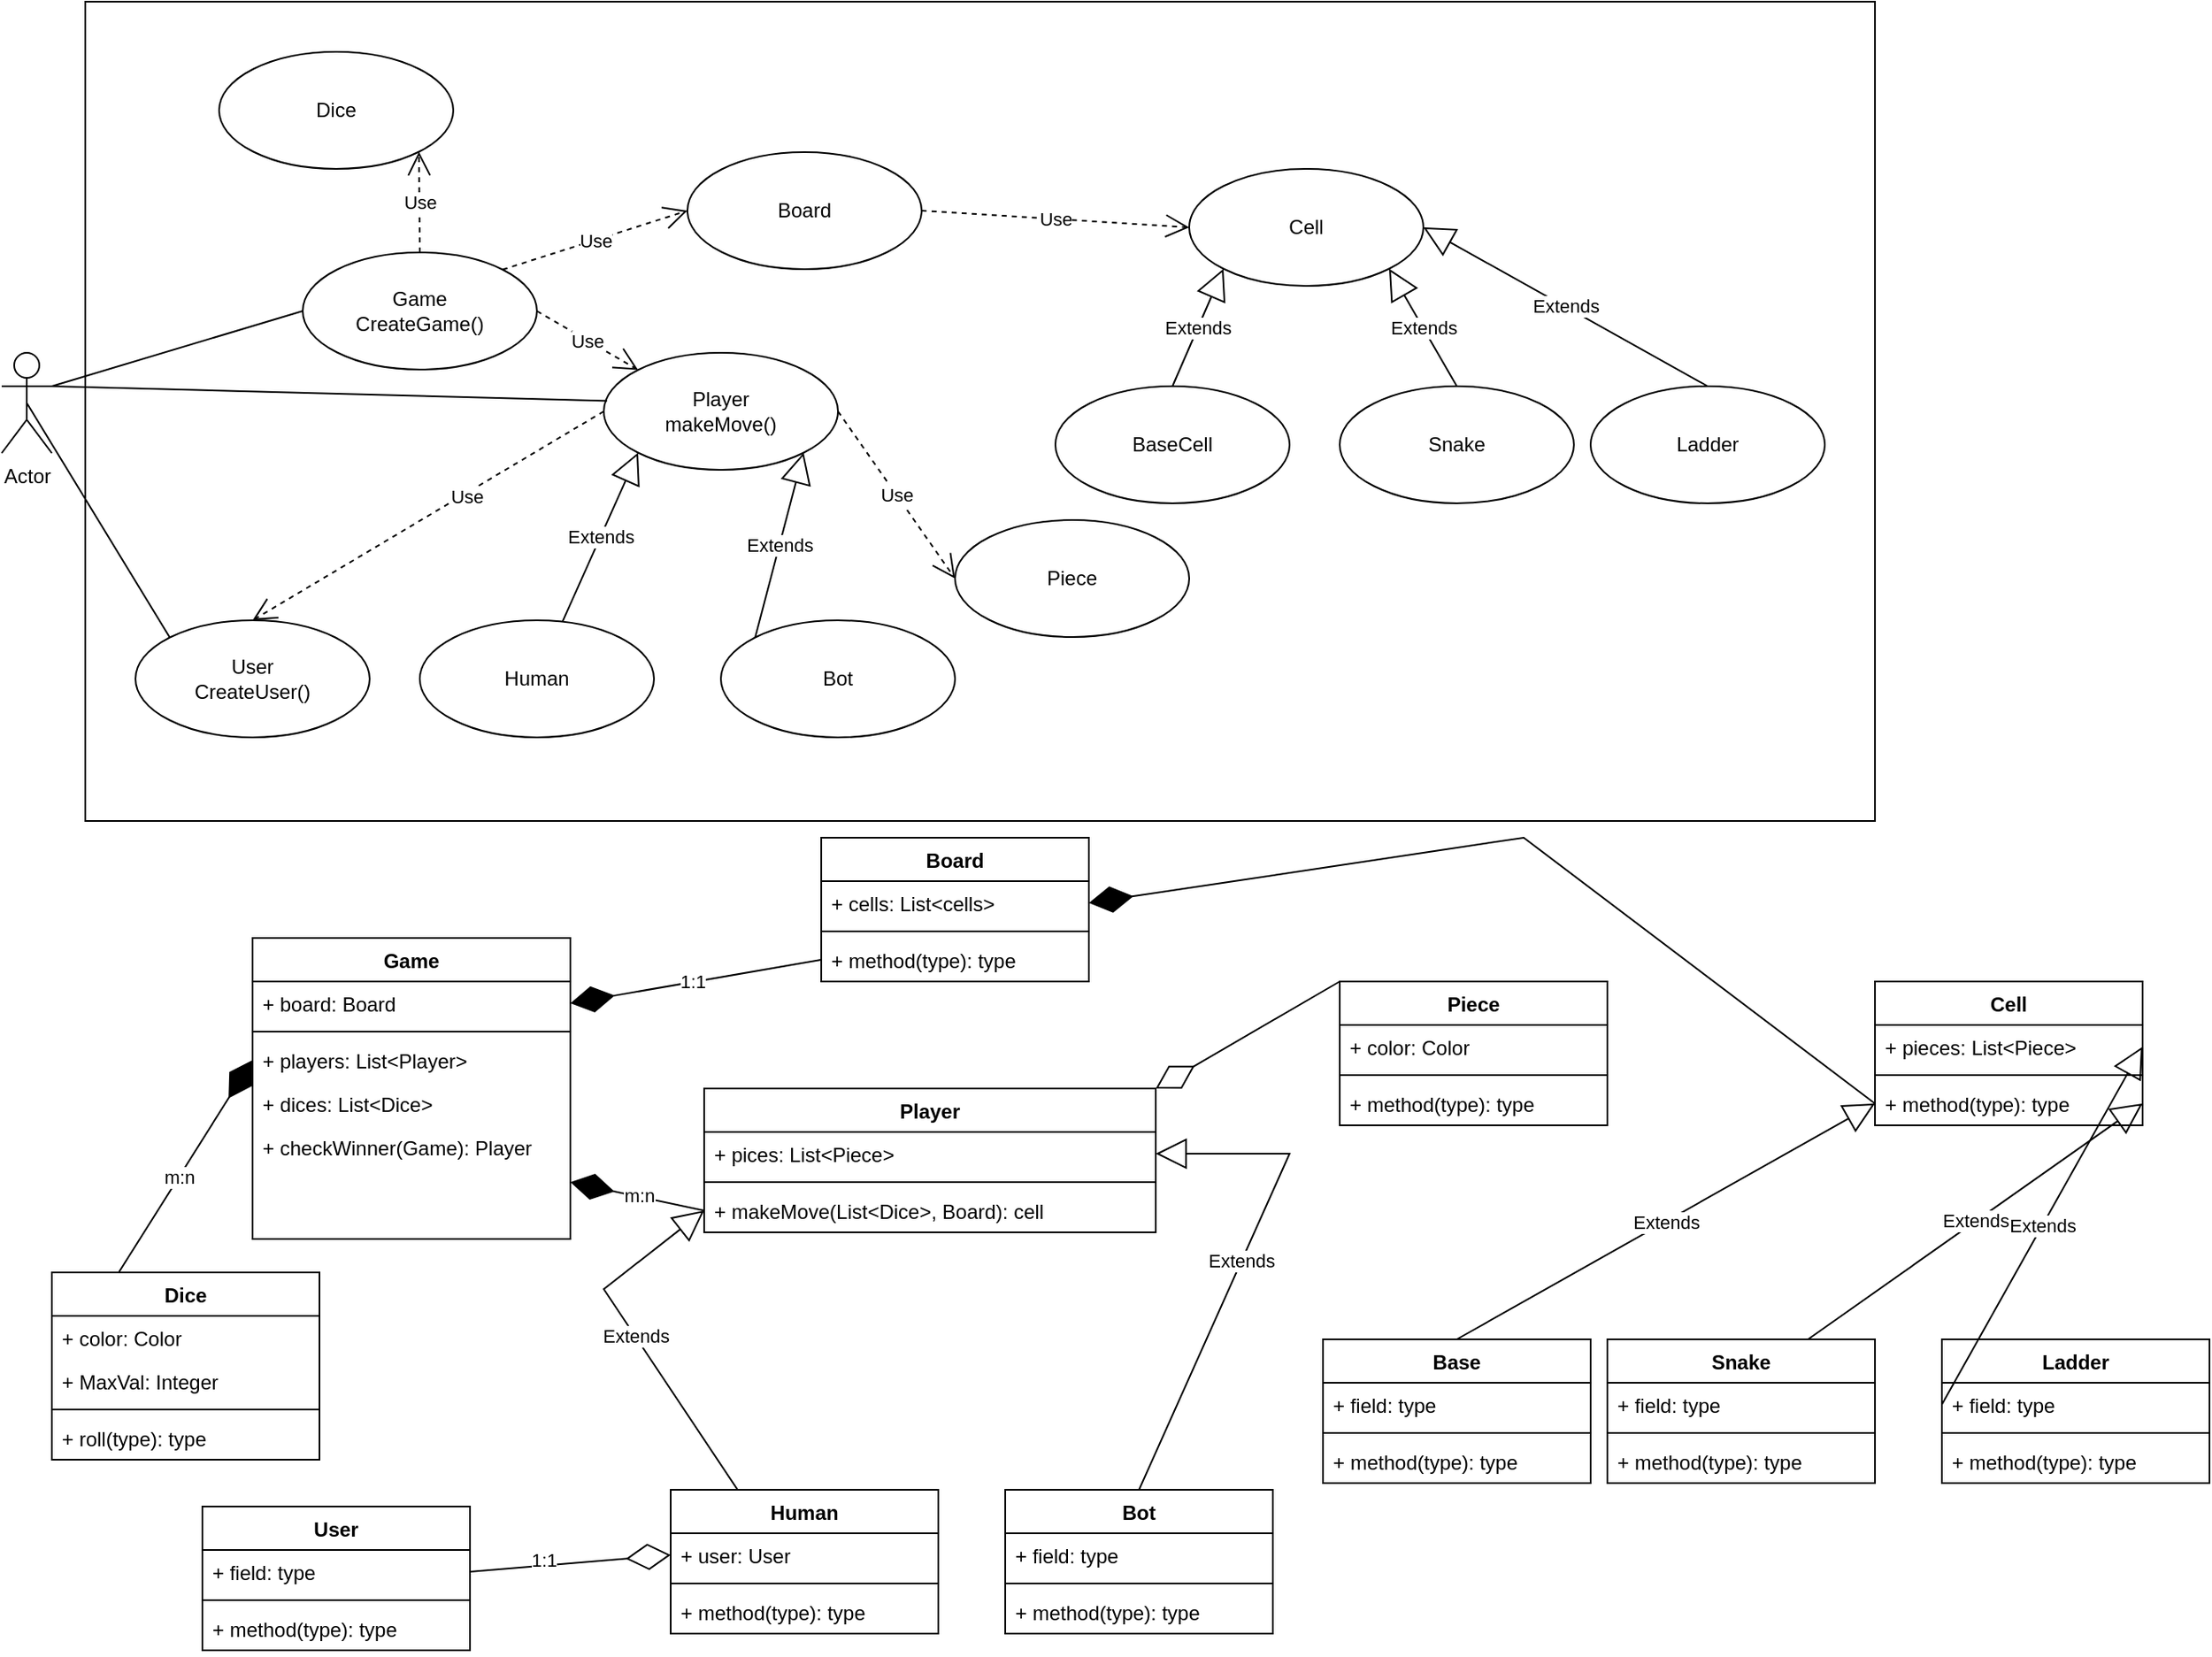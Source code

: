 <mxfile version="24.0.1" type="github">
  <diagram name="Page-1" id="v1raXExcZoV9B4vmxljY">
    <mxGraphModel dx="1290" dy="1622" grid="1" gridSize="10" guides="1" tooltips="1" connect="1" arrows="1" fold="1" page="1" pageScale="1" pageWidth="850" pageHeight="1100" math="0" shadow="0">
      <root>
        <mxCell id="0" />
        <mxCell id="1" parent="0" />
        <mxCell id="gRyMv-x38ussXGorKPDM-1" value="" style="rounded=0;whiteSpace=wrap;html=1;" vertex="1" parent="1">
          <mxGeometry x="180" y="-80" width="1070" height="490" as="geometry" />
        </mxCell>
        <mxCell id="gRyMv-x38ussXGorKPDM-2" value="Player&lt;div&gt;makeMove()&lt;/div&gt;" style="ellipse;whiteSpace=wrap;html=1;" vertex="1" parent="1">
          <mxGeometry x="490" y="130" width="140" height="70" as="geometry" />
        </mxCell>
        <mxCell id="gRyMv-x38ussXGorKPDM-3" value="Board" style="ellipse;whiteSpace=wrap;html=1;" vertex="1" parent="1">
          <mxGeometry x="540" y="10" width="140" height="70" as="geometry" />
        </mxCell>
        <mxCell id="gRyMv-x38ussXGorKPDM-4" value="Game&lt;div&gt;CreateGame()&lt;/div&gt;" style="ellipse;whiteSpace=wrap;html=1;" vertex="1" parent="1">
          <mxGeometry x="310" y="70" width="140" height="70" as="geometry" />
        </mxCell>
        <mxCell id="gRyMv-x38ussXGorKPDM-6" value="Bot" style="ellipse;whiteSpace=wrap;html=1;" vertex="1" parent="1">
          <mxGeometry x="560" y="290" width="140" height="70" as="geometry" />
        </mxCell>
        <mxCell id="gRyMv-x38ussXGorKPDM-7" value="Extends" style="endArrow=block;endSize=16;endFill=0;html=1;rounded=0;entryX=0;entryY=1;entryDx=0;entryDy=0;" edge="1" parent="1" source="gRyMv-x38ussXGorKPDM-5" target="gRyMv-x38ussXGorKPDM-2">
          <mxGeometry width="160" relative="1" as="geometry">
            <mxPoint x="340" y="270" as="sourcePoint" />
            <mxPoint x="500" y="270" as="targetPoint" />
          </mxGeometry>
        </mxCell>
        <mxCell id="gRyMv-x38ussXGorKPDM-8" value="Extends" style="endArrow=block;endSize=16;endFill=0;html=1;rounded=0;exitX=0;exitY=0;exitDx=0;exitDy=0;entryX=1;entryY=1;entryDx=0;entryDy=0;" edge="1" parent="1" source="gRyMv-x38ussXGorKPDM-6" target="gRyMv-x38ussXGorKPDM-2">
          <mxGeometry width="160" relative="1" as="geometry">
            <mxPoint x="430.5" y="260" as="sourcePoint" />
            <mxPoint x="469.5" y="220" as="targetPoint" />
          </mxGeometry>
        </mxCell>
        <mxCell id="gRyMv-x38ussXGorKPDM-9" value="Use" style="endArrow=open;endSize=12;dashed=1;html=1;rounded=0;exitX=1;exitY=0;exitDx=0;exitDy=0;entryX=0;entryY=0.5;entryDx=0;entryDy=0;" edge="1" parent="1" source="gRyMv-x38ussXGorKPDM-4" target="gRyMv-x38ussXGorKPDM-3">
          <mxGeometry width="160" relative="1" as="geometry">
            <mxPoint x="259.996" y="101.79" as="sourcePoint" />
            <mxPoint x="380" y="90" as="targetPoint" />
          </mxGeometry>
        </mxCell>
        <mxCell id="gRyMv-x38ussXGorKPDM-10" value="" style="endArrow=open;endSize=12;dashed=1;html=1;rounded=0;exitX=0;exitY=0.5;exitDx=0;exitDy=0;entryX=0.5;entryY=0;entryDx=0;entryDy=0;" edge="1" parent="1" source="gRyMv-x38ussXGorKPDM-2" target="gRyMv-x38ussXGorKPDM-25">
          <mxGeometry width="160" relative="1" as="geometry">
            <mxPoint x="340" y="270" as="sourcePoint" />
            <mxPoint x="500" y="270" as="targetPoint" />
          </mxGeometry>
        </mxCell>
        <mxCell id="gRyMv-x38ussXGorKPDM-26" value="Use" style="edgeLabel;html=1;align=center;verticalAlign=middle;resizable=0;points=[];" vertex="1" connectable="0" parent="gRyMv-x38ussXGorKPDM-10">
          <mxGeometry x="-0.212" y="2" relative="1" as="geometry">
            <mxPoint as="offset" />
          </mxGeometry>
        </mxCell>
        <mxCell id="gRyMv-x38ussXGorKPDM-5" value="Human" style="ellipse;whiteSpace=wrap;html=1;" vertex="1" parent="1">
          <mxGeometry x="380" y="290" width="140" height="70" as="geometry" />
        </mxCell>
        <mxCell id="gRyMv-x38ussXGorKPDM-11" value="Use" style="endArrow=open;endSize=12;dashed=1;html=1;rounded=0;exitX=1;exitY=0.5;exitDx=0;exitDy=0;entryX=0;entryY=0;entryDx=0;entryDy=0;" edge="1" parent="1" source="gRyMv-x38ussXGorKPDM-4" target="gRyMv-x38ussXGorKPDM-2">
          <mxGeometry width="160" relative="1" as="geometry">
            <mxPoint x="230" y="185" as="sourcePoint" />
            <mxPoint x="371" y="170" as="targetPoint" />
          </mxGeometry>
        </mxCell>
        <mxCell id="gRyMv-x38ussXGorKPDM-12" value="Dice" style="ellipse;whiteSpace=wrap;html=1;" vertex="1" parent="1">
          <mxGeometry x="260" y="-50" width="140" height="70" as="geometry" />
        </mxCell>
        <mxCell id="gRyMv-x38ussXGorKPDM-13" value="Use" style="endArrow=open;endSize=12;dashed=1;html=1;rounded=0;entryX=1;entryY=1;entryDx=0;entryDy=0;exitX=0.5;exitY=0;exitDx=0;exitDy=0;" edge="1" parent="1" source="gRyMv-x38ussXGorKPDM-4" target="gRyMv-x38ussXGorKPDM-12">
          <mxGeometry width="160" relative="1" as="geometry">
            <mxPoint x="80" y="160" as="sourcePoint" />
            <mxPoint x="231" y="160" as="targetPoint" />
            <Array as="points" />
          </mxGeometry>
        </mxCell>
        <mxCell id="gRyMv-x38ussXGorKPDM-14" value="Piece" style="ellipse;whiteSpace=wrap;html=1;" vertex="1" parent="1">
          <mxGeometry x="700" y="230" width="140" height="70" as="geometry" />
        </mxCell>
        <mxCell id="gRyMv-x38ussXGorKPDM-15" value="Use" style="endArrow=open;endSize=12;dashed=1;html=1;rounded=0;exitX=1;exitY=0.5;exitDx=0;exitDy=0;entryX=0;entryY=0.5;entryDx=0;entryDy=0;" edge="1" parent="1" source="gRyMv-x38ussXGorKPDM-2" target="gRyMv-x38ussXGorKPDM-14">
          <mxGeometry width="160" relative="1" as="geometry">
            <mxPoint x="470" y="100" as="sourcePoint" />
            <mxPoint x="601" y="145" as="targetPoint" />
          </mxGeometry>
        </mxCell>
        <mxCell id="gRyMv-x38ussXGorKPDM-16" value="Cell" style="ellipse;whiteSpace=wrap;html=1;" vertex="1" parent="1">
          <mxGeometry x="840" y="20" width="140" height="70" as="geometry" />
        </mxCell>
        <mxCell id="gRyMv-x38ussXGorKPDM-17" value="Use" style="endArrow=open;endSize=12;dashed=1;html=1;rounded=0;exitX=1;exitY=0.5;exitDx=0;exitDy=0;entryX=0;entryY=0.5;entryDx=0;entryDy=0;" edge="1" parent="1" source="gRyMv-x38ussXGorKPDM-3" target="gRyMv-x38ussXGorKPDM-16">
          <mxGeometry width="160" relative="1" as="geometry">
            <mxPoint x="530" y="55" as="sourcePoint" />
            <mxPoint x="671" y="40" as="targetPoint" />
          </mxGeometry>
        </mxCell>
        <mxCell id="gRyMv-x38ussXGorKPDM-18" value="BaseCell" style="ellipse;whiteSpace=wrap;html=1;" vertex="1" parent="1">
          <mxGeometry x="760" y="150" width="140" height="70" as="geometry" />
        </mxCell>
        <mxCell id="gRyMv-x38ussXGorKPDM-19" value="Snake" style="ellipse;whiteSpace=wrap;html=1;" vertex="1" parent="1">
          <mxGeometry x="930" y="150" width="140" height="70" as="geometry" />
        </mxCell>
        <mxCell id="gRyMv-x38ussXGorKPDM-20" value="Extends" style="endArrow=block;endSize=16;endFill=0;html=1;rounded=0;entryX=0;entryY=1;entryDx=0;entryDy=0;exitX=0.5;exitY=0;exitDx=0;exitDy=0;" edge="1" parent="1" source="gRyMv-x38ussXGorKPDM-18" target="gRyMv-x38ussXGorKPDM-16">
          <mxGeometry width="160" relative="1" as="geometry">
            <mxPoint x="830" y="151" as="sourcePoint" />
            <mxPoint x="860" y="90" as="targetPoint" />
          </mxGeometry>
        </mxCell>
        <mxCell id="gRyMv-x38ussXGorKPDM-21" value="Extends" style="endArrow=block;endSize=16;endFill=0;html=1;rounded=0;entryX=1;entryY=1;entryDx=0;entryDy=0;exitX=0.5;exitY=0;exitDx=0;exitDy=0;" edge="1" parent="1" source="gRyMv-x38ussXGorKPDM-19" target="gRyMv-x38ussXGorKPDM-16">
          <mxGeometry width="160" relative="1" as="geometry">
            <mxPoint x="920" y="170" as="sourcePoint" />
            <mxPoint x="951" y="100" as="targetPoint" />
          </mxGeometry>
        </mxCell>
        <mxCell id="gRyMv-x38ussXGorKPDM-22" value="Ladder" style="ellipse;whiteSpace=wrap;html=1;" vertex="1" parent="1">
          <mxGeometry x="1080" y="150" width="140" height="70" as="geometry" />
        </mxCell>
        <mxCell id="gRyMv-x38ussXGorKPDM-23" value="Extends" style="endArrow=block;endSize=16;endFill=0;html=1;rounded=0;entryX=1;entryY=0.5;entryDx=0;entryDy=0;exitX=0.5;exitY=0;exitDx=0;exitDy=0;" edge="1" parent="1" source="gRyMv-x38ussXGorKPDM-22" target="gRyMv-x38ussXGorKPDM-16">
          <mxGeometry width="160" relative="1" as="geometry">
            <mxPoint x="1100" y="135" as="sourcePoint" />
            <mxPoint x="1080" y="40" as="targetPoint" />
          </mxGeometry>
        </mxCell>
        <mxCell id="gRyMv-x38ussXGorKPDM-24" value="Actor" style="shape=umlActor;verticalLabelPosition=bottom;verticalAlign=top;html=1;" vertex="1" parent="1">
          <mxGeometry x="130" y="130" width="30" height="60" as="geometry" />
        </mxCell>
        <mxCell id="gRyMv-x38ussXGorKPDM-25" value="User&lt;div&gt;CreateUser()&lt;/div&gt;" style="ellipse;whiteSpace=wrap;html=1;" vertex="1" parent="1">
          <mxGeometry x="210" y="290" width="140" height="70" as="geometry" />
        </mxCell>
        <mxCell id="gRyMv-x38ussXGorKPDM-27" value="" style="endArrow=none;html=1;rounded=0;exitX=1;exitY=0.333;exitDx=0;exitDy=0;exitPerimeter=0;entryX=0;entryY=0.5;entryDx=0;entryDy=0;" edge="1" parent="1" source="gRyMv-x38ussXGorKPDM-24" target="gRyMv-x38ussXGorKPDM-4">
          <mxGeometry width="50" height="50" relative="1" as="geometry">
            <mxPoint x="170" y="150" as="sourcePoint" />
            <mxPoint x="220" y="100" as="targetPoint" />
          </mxGeometry>
        </mxCell>
        <mxCell id="gRyMv-x38ussXGorKPDM-28" value="" style="endArrow=none;html=1;rounded=0;exitX=0.5;exitY=0.5;exitDx=0;exitDy=0;exitPerimeter=0;entryX=0;entryY=0;entryDx=0;entryDy=0;" edge="1" parent="1" source="gRyMv-x38ussXGorKPDM-24" target="gRyMv-x38ussXGorKPDM-25">
          <mxGeometry width="50" height="50" relative="1" as="geometry">
            <mxPoint x="170" y="160" as="sourcePoint" />
            <mxPoint x="300" y="75" as="targetPoint" />
          </mxGeometry>
        </mxCell>
        <mxCell id="gRyMv-x38ussXGorKPDM-29" value="" style="endArrow=none;html=1;rounded=0;exitX=1;exitY=0.333;exitDx=0;exitDy=0;exitPerimeter=0;entryX=0.014;entryY=0.411;entryDx=0;entryDy=0;entryPerimeter=0;" edge="1" parent="1" source="gRyMv-x38ussXGorKPDM-24" target="gRyMv-x38ussXGorKPDM-2">
          <mxGeometry width="50" height="50" relative="1" as="geometry">
            <mxPoint x="155" y="170" as="sourcePoint" />
            <mxPoint x="241" y="310" as="targetPoint" />
          </mxGeometry>
        </mxCell>
        <mxCell id="gRyMv-x38ussXGorKPDM-30" value="Game" style="swimlane;fontStyle=1;align=center;verticalAlign=top;childLayout=stackLayout;horizontal=1;startSize=26;horizontalStack=0;resizeParent=1;resizeParentMax=0;resizeLast=0;collapsible=1;marginBottom=0;whiteSpace=wrap;html=1;" vertex="1" parent="1">
          <mxGeometry x="280" y="480" width="190" height="180" as="geometry" />
        </mxCell>
        <mxCell id="gRyMv-x38ussXGorKPDM-31" value="+ board: Board" style="text;strokeColor=none;fillColor=none;align=left;verticalAlign=top;spacingLeft=4;spacingRight=4;overflow=hidden;rotatable=0;points=[[0,0.5],[1,0.5]];portConstraint=eastwest;whiteSpace=wrap;html=1;" vertex="1" parent="gRyMv-x38ussXGorKPDM-30">
          <mxGeometry y="26" width="190" height="26" as="geometry" />
        </mxCell>
        <mxCell id="gRyMv-x38ussXGorKPDM-32" value="" style="line;strokeWidth=1;fillColor=none;align=left;verticalAlign=middle;spacingTop=-1;spacingLeft=3;spacingRight=3;rotatable=0;labelPosition=right;points=[];portConstraint=eastwest;strokeColor=inherit;" vertex="1" parent="gRyMv-x38ussXGorKPDM-30">
          <mxGeometry y="52" width="190" height="8" as="geometry" />
        </mxCell>
        <mxCell id="gRyMv-x38ussXGorKPDM-34" value="+ players: List&amp;lt;Player&amp;gt;" style="text;strokeColor=none;fillColor=none;align=left;verticalAlign=top;spacingLeft=4;spacingRight=4;overflow=hidden;rotatable=0;points=[[0,0.5],[1,0.5]];portConstraint=eastwest;whiteSpace=wrap;html=1;" vertex="1" parent="gRyMv-x38ussXGorKPDM-30">
          <mxGeometry y="60" width="190" height="26" as="geometry" />
        </mxCell>
        <mxCell id="gRyMv-x38ussXGorKPDM-35" value="+ dices: List&amp;lt;Dice&amp;gt;" style="text;strokeColor=none;fillColor=none;align=left;verticalAlign=top;spacingLeft=4;spacingRight=4;overflow=hidden;rotatable=0;points=[[0,0.5],[1,0.5]];portConstraint=eastwest;whiteSpace=wrap;html=1;" vertex="1" parent="gRyMv-x38ussXGorKPDM-30">
          <mxGeometry y="86" width="190" height="26" as="geometry" />
        </mxCell>
        <mxCell id="gRyMv-x38ussXGorKPDM-33" value="+ checkWinner(Game): Player" style="text;strokeColor=none;fillColor=none;align=left;verticalAlign=top;spacingLeft=4;spacingRight=4;overflow=hidden;rotatable=0;points=[[0,0.5],[1,0.5]];portConstraint=eastwest;whiteSpace=wrap;html=1;" vertex="1" parent="gRyMv-x38ussXGorKPDM-30">
          <mxGeometry y="112" width="190" height="68" as="geometry" />
        </mxCell>
        <mxCell id="gRyMv-x38ussXGorKPDM-36" value="Board" style="swimlane;fontStyle=1;align=center;verticalAlign=top;childLayout=stackLayout;horizontal=1;startSize=26;horizontalStack=0;resizeParent=1;resizeParentMax=0;resizeLast=0;collapsible=1;marginBottom=0;whiteSpace=wrap;html=1;" vertex="1" parent="1">
          <mxGeometry x="620" y="420" width="160" height="86" as="geometry" />
        </mxCell>
        <mxCell id="gRyMv-x38ussXGorKPDM-37" value="+ cells: List&amp;lt;cells&amp;gt;" style="text;strokeColor=none;fillColor=none;align=left;verticalAlign=top;spacingLeft=4;spacingRight=4;overflow=hidden;rotatable=0;points=[[0,0.5],[1,0.5]];portConstraint=eastwest;whiteSpace=wrap;html=1;" vertex="1" parent="gRyMv-x38ussXGorKPDM-36">
          <mxGeometry y="26" width="160" height="26" as="geometry" />
        </mxCell>
        <mxCell id="gRyMv-x38ussXGorKPDM-38" value="" style="line;strokeWidth=1;fillColor=none;align=left;verticalAlign=middle;spacingTop=-1;spacingLeft=3;spacingRight=3;rotatable=0;labelPosition=right;points=[];portConstraint=eastwest;strokeColor=inherit;" vertex="1" parent="gRyMv-x38ussXGorKPDM-36">
          <mxGeometry y="52" width="160" height="8" as="geometry" />
        </mxCell>
        <mxCell id="gRyMv-x38ussXGorKPDM-39" value="+ method(type): type" style="text;strokeColor=none;fillColor=none;align=left;verticalAlign=top;spacingLeft=4;spacingRight=4;overflow=hidden;rotatable=0;points=[[0,0.5],[1,0.5]];portConstraint=eastwest;whiteSpace=wrap;html=1;" vertex="1" parent="gRyMv-x38ussXGorKPDM-36">
          <mxGeometry y="60" width="160" height="26" as="geometry" />
        </mxCell>
        <mxCell id="gRyMv-x38ussXGorKPDM-40" value="Player" style="swimlane;fontStyle=1;align=center;verticalAlign=top;childLayout=stackLayout;horizontal=1;startSize=26;horizontalStack=0;resizeParent=1;resizeParentMax=0;resizeLast=0;collapsible=1;marginBottom=0;whiteSpace=wrap;html=1;" vertex="1" parent="1">
          <mxGeometry x="550" y="570" width="270" height="86" as="geometry" />
        </mxCell>
        <mxCell id="gRyMv-x38ussXGorKPDM-41" value="+ pices: List&amp;lt;Piece&amp;gt;" style="text;strokeColor=none;fillColor=none;align=left;verticalAlign=top;spacingLeft=4;spacingRight=4;overflow=hidden;rotatable=0;points=[[0,0.5],[1,0.5]];portConstraint=eastwest;whiteSpace=wrap;html=1;" vertex="1" parent="gRyMv-x38ussXGorKPDM-40">
          <mxGeometry y="26" width="270" height="26" as="geometry" />
        </mxCell>
        <mxCell id="gRyMv-x38ussXGorKPDM-42" value="" style="line;strokeWidth=1;fillColor=none;align=left;verticalAlign=middle;spacingTop=-1;spacingLeft=3;spacingRight=3;rotatable=0;labelPosition=right;points=[];portConstraint=eastwest;strokeColor=inherit;" vertex="1" parent="gRyMv-x38ussXGorKPDM-40">
          <mxGeometry y="52" width="270" height="8" as="geometry" />
        </mxCell>
        <mxCell id="gRyMv-x38ussXGorKPDM-43" value="+ makeMove(List&amp;lt;Dice&amp;gt;, Board): cell" style="text;strokeColor=none;fillColor=none;align=left;verticalAlign=top;spacingLeft=4;spacingRight=4;overflow=hidden;rotatable=0;points=[[0,0.5],[1,0.5]];portConstraint=eastwest;whiteSpace=wrap;html=1;" vertex="1" parent="gRyMv-x38ussXGorKPDM-40">
          <mxGeometry y="60" width="270" height="26" as="geometry" />
        </mxCell>
        <mxCell id="gRyMv-x38ussXGorKPDM-44" value="Human" style="swimlane;fontStyle=1;align=center;verticalAlign=top;childLayout=stackLayout;horizontal=1;startSize=26;horizontalStack=0;resizeParent=1;resizeParentMax=0;resizeLast=0;collapsible=1;marginBottom=0;whiteSpace=wrap;html=1;" vertex="1" parent="1">
          <mxGeometry x="530" y="810" width="160" height="86" as="geometry" />
        </mxCell>
        <mxCell id="gRyMv-x38ussXGorKPDM-45" value="+ user: User" style="text;strokeColor=none;fillColor=none;align=left;verticalAlign=top;spacingLeft=4;spacingRight=4;overflow=hidden;rotatable=0;points=[[0,0.5],[1,0.5]];portConstraint=eastwest;whiteSpace=wrap;html=1;" vertex="1" parent="gRyMv-x38ussXGorKPDM-44">
          <mxGeometry y="26" width="160" height="26" as="geometry" />
        </mxCell>
        <mxCell id="gRyMv-x38ussXGorKPDM-46" value="" style="line;strokeWidth=1;fillColor=none;align=left;verticalAlign=middle;spacingTop=-1;spacingLeft=3;spacingRight=3;rotatable=0;labelPosition=right;points=[];portConstraint=eastwest;strokeColor=inherit;" vertex="1" parent="gRyMv-x38ussXGorKPDM-44">
          <mxGeometry y="52" width="160" height="8" as="geometry" />
        </mxCell>
        <mxCell id="gRyMv-x38ussXGorKPDM-47" value="+ method(type): type" style="text;strokeColor=none;fillColor=none;align=left;verticalAlign=top;spacingLeft=4;spacingRight=4;overflow=hidden;rotatable=0;points=[[0,0.5],[1,0.5]];portConstraint=eastwest;whiteSpace=wrap;html=1;" vertex="1" parent="gRyMv-x38ussXGorKPDM-44">
          <mxGeometry y="60" width="160" height="26" as="geometry" />
        </mxCell>
        <mxCell id="gRyMv-x38ussXGorKPDM-48" value="Bot" style="swimlane;fontStyle=1;align=center;verticalAlign=top;childLayout=stackLayout;horizontal=1;startSize=26;horizontalStack=0;resizeParent=1;resizeParentMax=0;resizeLast=0;collapsible=1;marginBottom=0;whiteSpace=wrap;html=1;" vertex="1" parent="1">
          <mxGeometry x="730" y="810" width="160" height="86" as="geometry" />
        </mxCell>
        <mxCell id="gRyMv-x38ussXGorKPDM-49" value="+ field: type" style="text;strokeColor=none;fillColor=none;align=left;verticalAlign=top;spacingLeft=4;spacingRight=4;overflow=hidden;rotatable=0;points=[[0,0.5],[1,0.5]];portConstraint=eastwest;whiteSpace=wrap;html=1;" vertex="1" parent="gRyMv-x38ussXGorKPDM-48">
          <mxGeometry y="26" width="160" height="26" as="geometry" />
        </mxCell>
        <mxCell id="gRyMv-x38ussXGorKPDM-50" value="" style="line;strokeWidth=1;fillColor=none;align=left;verticalAlign=middle;spacingTop=-1;spacingLeft=3;spacingRight=3;rotatable=0;labelPosition=right;points=[];portConstraint=eastwest;strokeColor=inherit;" vertex="1" parent="gRyMv-x38ussXGorKPDM-48">
          <mxGeometry y="52" width="160" height="8" as="geometry" />
        </mxCell>
        <mxCell id="gRyMv-x38ussXGorKPDM-51" value="+ method(type): type" style="text;strokeColor=none;fillColor=none;align=left;verticalAlign=top;spacingLeft=4;spacingRight=4;overflow=hidden;rotatable=0;points=[[0,0.5],[1,0.5]];portConstraint=eastwest;whiteSpace=wrap;html=1;" vertex="1" parent="gRyMv-x38ussXGorKPDM-48">
          <mxGeometry y="60" width="160" height="26" as="geometry" />
        </mxCell>
        <mxCell id="gRyMv-x38ussXGorKPDM-52" value="Dice" style="swimlane;fontStyle=1;align=center;verticalAlign=top;childLayout=stackLayout;horizontal=1;startSize=26;horizontalStack=0;resizeParent=1;resizeParentMax=0;resizeLast=0;collapsible=1;marginBottom=0;whiteSpace=wrap;html=1;" vertex="1" parent="1">
          <mxGeometry x="160" y="680" width="160" height="112" as="geometry" />
        </mxCell>
        <mxCell id="gRyMv-x38ussXGorKPDM-53" value="+ color: Color&lt;div&gt;&lt;br&gt;&lt;/div&gt;" style="text;strokeColor=none;fillColor=none;align=left;verticalAlign=top;spacingLeft=4;spacingRight=4;overflow=hidden;rotatable=0;points=[[0,0.5],[1,0.5]];portConstraint=eastwest;whiteSpace=wrap;html=1;" vertex="1" parent="gRyMv-x38ussXGorKPDM-52">
          <mxGeometry y="26" width="160" height="26" as="geometry" />
        </mxCell>
        <mxCell id="gRyMv-x38ussXGorKPDM-99" value="+ MaxVal: Integer" style="text;strokeColor=none;fillColor=none;align=left;verticalAlign=top;spacingLeft=4;spacingRight=4;overflow=hidden;rotatable=0;points=[[0,0.5],[1,0.5]];portConstraint=eastwest;whiteSpace=wrap;html=1;" vertex="1" parent="gRyMv-x38ussXGorKPDM-52">
          <mxGeometry y="52" width="160" height="26" as="geometry" />
        </mxCell>
        <mxCell id="gRyMv-x38ussXGorKPDM-54" value="" style="line;strokeWidth=1;fillColor=none;align=left;verticalAlign=middle;spacingTop=-1;spacingLeft=3;spacingRight=3;rotatable=0;labelPosition=right;points=[];portConstraint=eastwest;strokeColor=inherit;" vertex="1" parent="gRyMv-x38ussXGorKPDM-52">
          <mxGeometry y="78" width="160" height="8" as="geometry" />
        </mxCell>
        <mxCell id="gRyMv-x38ussXGorKPDM-55" value="+ roll(type): type" style="text;strokeColor=none;fillColor=none;align=left;verticalAlign=top;spacingLeft=4;spacingRight=4;overflow=hidden;rotatable=0;points=[[0,0.5],[1,0.5]];portConstraint=eastwest;whiteSpace=wrap;html=1;" vertex="1" parent="gRyMv-x38ussXGorKPDM-52">
          <mxGeometry y="86" width="160" height="26" as="geometry" />
        </mxCell>
        <mxCell id="gRyMv-x38ussXGorKPDM-56" value="Cell" style="swimlane;fontStyle=1;align=center;verticalAlign=top;childLayout=stackLayout;horizontal=1;startSize=26;horizontalStack=0;resizeParent=1;resizeParentMax=0;resizeLast=0;collapsible=1;marginBottom=0;whiteSpace=wrap;html=1;" vertex="1" parent="1">
          <mxGeometry x="1250" y="506" width="160" height="86" as="geometry" />
        </mxCell>
        <mxCell id="gRyMv-x38ussXGorKPDM-57" value="+ pieces: List&amp;lt;Piece&amp;gt;" style="text;strokeColor=none;fillColor=none;align=left;verticalAlign=top;spacingLeft=4;spacingRight=4;overflow=hidden;rotatable=0;points=[[0,0.5],[1,0.5]];portConstraint=eastwest;whiteSpace=wrap;html=1;" vertex="1" parent="gRyMv-x38ussXGorKPDM-56">
          <mxGeometry y="26" width="160" height="26" as="geometry" />
        </mxCell>
        <mxCell id="gRyMv-x38ussXGorKPDM-58" value="" style="line;strokeWidth=1;fillColor=none;align=left;verticalAlign=middle;spacingTop=-1;spacingLeft=3;spacingRight=3;rotatable=0;labelPosition=right;points=[];portConstraint=eastwest;strokeColor=inherit;" vertex="1" parent="gRyMv-x38ussXGorKPDM-56">
          <mxGeometry y="52" width="160" height="8" as="geometry" />
        </mxCell>
        <mxCell id="gRyMv-x38ussXGorKPDM-59" value="+ method(type): type" style="text;strokeColor=none;fillColor=none;align=left;verticalAlign=top;spacingLeft=4;spacingRight=4;overflow=hidden;rotatable=0;points=[[0,0.5],[1,0.5]];portConstraint=eastwest;whiteSpace=wrap;html=1;" vertex="1" parent="gRyMv-x38ussXGorKPDM-56">
          <mxGeometry y="60" width="160" height="26" as="geometry" />
        </mxCell>
        <mxCell id="gRyMv-x38ussXGorKPDM-60" value="Base" style="swimlane;fontStyle=1;align=center;verticalAlign=top;childLayout=stackLayout;horizontal=1;startSize=26;horizontalStack=0;resizeParent=1;resizeParentMax=0;resizeLast=0;collapsible=1;marginBottom=0;whiteSpace=wrap;html=1;" vertex="1" parent="1">
          <mxGeometry x="920" y="720" width="160" height="86" as="geometry" />
        </mxCell>
        <mxCell id="gRyMv-x38ussXGorKPDM-61" value="+ field: type" style="text;strokeColor=none;fillColor=none;align=left;verticalAlign=top;spacingLeft=4;spacingRight=4;overflow=hidden;rotatable=0;points=[[0,0.5],[1,0.5]];portConstraint=eastwest;whiteSpace=wrap;html=1;" vertex="1" parent="gRyMv-x38ussXGorKPDM-60">
          <mxGeometry y="26" width="160" height="26" as="geometry" />
        </mxCell>
        <mxCell id="gRyMv-x38ussXGorKPDM-62" value="" style="line;strokeWidth=1;fillColor=none;align=left;verticalAlign=middle;spacingTop=-1;spacingLeft=3;spacingRight=3;rotatable=0;labelPosition=right;points=[];portConstraint=eastwest;strokeColor=inherit;" vertex="1" parent="gRyMv-x38ussXGorKPDM-60">
          <mxGeometry y="52" width="160" height="8" as="geometry" />
        </mxCell>
        <mxCell id="gRyMv-x38ussXGorKPDM-63" value="+ method(type): type" style="text;strokeColor=none;fillColor=none;align=left;verticalAlign=top;spacingLeft=4;spacingRight=4;overflow=hidden;rotatable=0;points=[[0,0.5],[1,0.5]];portConstraint=eastwest;whiteSpace=wrap;html=1;" vertex="1" parent="gRyMv-x38ussXGorKPDM-60">
          <mxGeometry y="60" width="160" height="26" as="geometry" />
        </mxCell>
        <mxCell id="gRyMv-x38ussXGorKPDM-64" value="Snake" style="swimlane;fontStyle=1;align=center;verticalAlign=top;childLayout=stackLayout;horizontal=1;startSize=26;horizontalStack=0;resizeParent=1;resizeParentMax=0;resizeLast=0;collapsible=1;marginBottom=0;whiteSpace=wrap;html=1;" vertex="1" parent="1">
          <mxGeometry x="1090" y="720" width="160" height="86" as="geometry" />
        </mxCell>
        <mxCell id="gRyMv-x38ussXGorKPDM-65" value="+ field: type" style="text;strokeColor=none;fillColor=none;align=left;verticalAlign=top;spacingLeft=4;spacingRight=4;overflow=hidden;rotatable=0;points=[[0,0.5],[1,0.5]];portConstraint=eastwest;whiteSpace=wrap;html=1;" vertex="1" parent="gRyMv-x38ussXGorKPDM-64">
          <mxGeometry y="26" width="160" height="26" as="geometry" />
        </mxCell>
        <mxCell id="gRyMv-x38ussXGorKPDM-66" value="" style="line;strokeWidth=1;fillColor=none;align=left;verticalAlign=middle;spacingTop=-1;spacingLeft=3;spacingRight=3;rotatable=0;labelPosition=right;points=[];portConstraint=eastwest;strokeColor=inherit;" vertex="1" parent="gRyMv-x38ussXGorKPDM-64">
          <mxGeometry y="52" width="160" height="8" as="geometry" />
        </mxCell>
        <mxCell id="gRyMv-x38ussXGorKPDM-67" value="+ method(type): type" style="text;strokeColor=none;fillColor=none;align=left;verticalAlign=top;spacingLeft=4;spacingRight=4;overflow=hidden;rotatable=0;points=[[0,0.5],[1,0.5]];portConstraint=eastwest;whiteSpace=wrap;html=1;" vertex="1" parent="gRyMv-x38ussXGorKPDM-64">
          <mxGeometry y="60" width="160" height="26" as="geometry" />
        </mxCell>
        <mxCell id="gRyMv-x38ussXGorKPDM-68" value="Ladder" style="swimlane;fontStyle=1;align=center;verticalAlign=top;childLayout=stackLayout;horizontal=1;startSize=26;horizontalStack=0;resizeParent=1;resizeParentMax=0;resizeLast=0;collapsible=1;marginBottom=0;whiteSpace=wrap;html=1;" vertex="1" parent="1">
          <mxGeometry x="1290" y="720" width="160" height="86" as="geometry" />
        </mxCell>
        <mxCell id="gRyMv-x38ussXGorKPDM-69" value="+ field: type" style="text;strokeColor=none;fillColor=none;align=left;verticalAlign=top;spacingLeft=4;spacingRight=4;overflow=hidden;rotatable=0;points=[[0,0.5],[1,0.5]];portConstraint=eastwest;whiteSpace=wrap;html=1;" vertex="1" parent="gRyMv-x38ussXGorKPDM-68">
          <mxGeometry y="26" width="160" height="26" as="geometry" />
        </mxCell>
        <mxCell id="gRyMv-x38ussXGorKPDM-70" value="" style="line;strokeWidth=1;fillColor=none;align=left;verticalAlign=middle;spacingTop=-1;spacingLeft=3;spacingRight=3;rotatable=0;labelPosition=right;points=[];portConstraint=eastwest;strokeColor=inherit;" vertex="1" parent="gRyMv-x38ussXGorKPDM-68">
          <mxGeometry y="52" width="160" height="8" as="geometry" />
        </mxCell>
        <mxCell id="gRyMv-x38ussXGorKPDM-71" value="+ method(type): type" style="text;strokeColor=none;fillColor=none;align=left;verticalAlign=top;spacingLeft=4;spacingRight=4;overflow=hidden;rotatable=0;points=[[0,0.5],[1,0.5]];portConstraint=eastwest;whiteSpace=wrap;html=1;" vertex="1" parent="gRyMv-x38ussXGorKPDM-68">
          <mxGeometry y="60" width="160" height="26" as="geometry" />
        </mxCell>
        <mxCell id="gRyMv-x38ussXGorKPDM-72" value="" style="endArrow=diamondThin;endFill=1;endSize=24;html=1;rounded=0;entryX=0;entryY=0.5;entryDx=0;entryDy=0;exitX=0.25;exitY=0;exitDx=0;exitDy=0;" edge="1" parent="1" source="gRyMv-x38ussXGorKPDM-52" target="gRyMv-x38ussXGorKPDM-34">
          <mxGeometry width="160" relative="1" as="geometry">
            <mxPoint x="230" y="660" as="sourcePoint" />
            <mxPoint x="390" y="660" as="targetPoint" />
          </mxGeometry>
        </mxCell>
        <mxCell id="gRyMv-x38ussXGorKPDM-73" value="m:n" style="edgeLabel;html=1;align=center;verticalAlign=middle;resizable=0;points=[];" vertex="1" connectable="0" parent="gRyMv-x38ussXGorKPDM-72">
          <mxGeometry x="-0.104" y="1" relative="1" as="geometry">
            <mxPoint x="1" as="offset" />
          </mxGeometry>
        </mxCell>
        <mxCell id="gRyMv-x38ussXGorKPDM-74" value="" style="endArrow=diamondThin;endFill=1;endSize=24;html=1;rounded=0;entryX=1;entryY=0.5;entryDx=0;entryDy=0;exitX=0;exitY=0.5;exitDx=0;exitDy=0;" edge="1" parent="1" source="gRyMv-x38ussXGorKPDM-39" target="gRyMv-x38ussXGorKPDM-31">
          <mxGeometry width="160" relative="1" as="geometry">
            <mxPoint x="450" y="590" as="sourcePoint" />
            <mxPoint x="610" y="590" as="targetPoint" />
          </mxGeometry>
        </mxCell>
        <mxCell id="gRyMv-x38ussXGorKPDM-75" value="1:1" style="edgeLabel;html=1;align=center;verticalAlign=middle;resizable=0;points=[];" vertex="1" connectable="0" parent="gRyMv-x38ussXGorKPDM-74">
          <mxGeometry x="0.025" y="-1" relative="1" as="geometry">
            <mxPoint as="offset" />
          </mxGeometry>
        </mxCell>
        <mxCell id="gRyMv-x38ussXGorKPDM-76" value="" style="endArrow=diamondThin;endFill=1;endSize=24;html=1;rounded=0;entryX=1;entryY=0.5;entryDx=0;entryDy=0;exitX=0;exitY=0.5;exitDx=0;exitDy=0;" edge="1" parent="1" source="gRyMv-x38ussXGorKPDM-43" target="gRyMv-x38ussXGorKPDM-33">
          <mxGeometry width="160" relative="1" as="geometry">
            <mxPoint x="680" y="670" as="sourcePoint" />
            <mxPoint x="840" y="670" as="targetPoint" />
          </mxGeometry>
        </mxCell>
        <mxCell id="gRyMv-x38ussXGorKPDM-77" value="m:n" style="edgeLabel;html=1;align=center;verticalAlign=middle;resizable=0;points=[];" vertex="1" connectable="0" parent="gRyMv-x38ussXGorKPDM-76">
          <mxGeometry x="-0.027" y="-1" relative="1" as="geometry">
            <mxPoint as="offset" />
          </mxGeometry>
        </mxCell>
        <mxCell id="gRyMv-x38ussXGorKPDM-78" value="Extends" style="endArrow=block;endSize=16;endFill=0;html=1;rounded=0;entryX=0;entryY=0.5;entryDx=0;entryDy=0;exitX=0.25;exitY=0;exitDx=0;exitDy=0;" edge="1" parent="1" source="gRyMv-x38ussXGorKPDM-44" target="gRyMv-x38ussXGorKPDM-43">
          <mxGeometry width="160" relative="1" as="geometry">
            <mxPoint x="680" y="670" as="sourcePoint" />
            <mxPoint x="840" y="670" as="targetPoint" />
            <Array as="points">
              <mxPoint x="490" y="690" />
            </Array>
          </mxGeometry>
        </mxCell>
        <mxCell id="gRyMv-x38ussXGorKPDM-79" value="Extends" style="endArrow=block;endSize=16;endFill=0;html=1;rounded=0;exitX=0.5;exitY=0;exitDx=0;exitDy=0;entryX=1;entryY=0.5;entryDx=0;entryDy=0;" edge="1" parent="1" source="gRyMv-x38ussXGorKPDM-48" target="gRyMv-x38ussXGorKPDM-41">
          <mxGeometry width="160" relative="1" as="geometry">
            <mxPoint x="680" y="670" as="sourcePoint" />
            <mxPoint x="840" y="670" as="targetPoint" />
            <Array as="points">
              <mxPoint x="900" y="609" />
            </Array>
          </mxGeometry>
        </mxCell>
        <mxCell id="gRyMv-x38ussXGorKPDM-80" value="User" style="swimlane;fontStyle=1;align=center;verticalAlign=top;childLayout=stackLayout;horizontal=1;startSize=26;horizontalStack=0;resizeParent=1;resizeParentMax=0;resizeLast=0;collapsible=1;marginBottom=0;whiteSpace=wrap;html=1;" vertex="1" parent="1">
          <mxGeometry x="250" y="820" width="160" height="86" as="geometry" />
        </mxCell>
        <mxCell id="gRyMv-x38ussXGorKPDM-81" value="+ field: type" style="text;strokeColor=none;fillColor=none;align=left;verticalAlign=top;spacingLeft=4;spacingRight=4;overflow=hidden;rotatable=0;points=[[0,0.5],[1,0.5]];portConstraint=eastwest;whiteSpace=wrap;html=1;" vertex="1" parent="gRyMv-x38ussXGorKPDM-80">
          <mxGeometry y="26" width="160" height="26" as="geometry" />
        </mxCell>
        <mxCell id="gRyMv-x38ussXGorKPDM-82" value="" style="line;strokeWidth=1;fillColor=none;align=left;verticalAlign=middle;spacingTop=-1;spacingLeft=3;spacingRight=3;rotatable=0;labelPosition=right;points=[];portConstraint=eastwest;strokeColor=inherit;" vertex="1" parent="gRyMv-x38ussXGorKPDM-80">
          <mxGeometry y="52" width="160" height="8" as="geometry" />
        </mxCell>
        <mxCell id="gRyMv-x38ussXGorKPDM-83" value="+ method(type): type" style="text;strokeColor=none;fillColor=none;align=left;verticalAlign=top;spacingLeft=4;spacingRight=4;overflow=hidden;rotatable=0;points=[[0,0.5],[1,0.5]];portConstraint=eastwest;whiteSpace=wrap;html=1;" vertex="1" parent="gRyMv-x38ussXGorKPDM-80">
          <mxGeometry y="60" width="160" height="26" as="geometry" />
        </mxCell>
        <mxCell id="gRyMv-x38ussXGorKPDM-84" value="" style="endArrow=diamondThin;endFill=0;endSize=24;html=1;rounded=0;entryX=0;entryY=0.5;entryDx=0;entryDy=0;exitX=1;exitY=0.5;exitDx=0;exitDy=0;" edge="1" parent="1" source="gRyMv-x38ussXGorKPDM-81" target="gRyMv-x38ussXGorKPDM-45">
          <mxGeometry width="160" relative="1" as="geometry">
            <mxPoint x="280" y="806" as="sourcePoint" />
            <mxPoint x="440" y="806" as="targetPoint" />
          </mxGeometry>
        </mxCell>
        <mxCell id="gRyMv-x38ussXGorKPDM-85" value="1:1" style="edgeLabel;html=1;align=center;verticalAlign=middle;resizable=0;points=[];" vertex="1" connectable="0" parent="gRyMv-x38ussXGorKPDM-84">
          <mxGeometry x="-0.258" y="5" relative="1" as="geometry">
            <mxPoint y="1" as="offset" />
          </mxGeometry>
        </mxCell>
        <mxCell id="gRyMv-x38ussXGorKPDM-87" value="" style="endArrow=diamondThin;endFill=1;endSize=24;html=1;rounded=0;entryX=1;entryY=0.5;entryDx=0;entryDy=0;exitX=0;exitY=0.5;exitDx=0;exitDy=0;" edge="1" parent="1" source="gRyMv-x38ussXGorKPDM-59" target="gRyMv-x38ussXGorKPDM-37">
          <mxGeometry width="160" relative="1" as="geometry">
            <mxPoint x="680" y="670" as="sourcePoint" />
            <mxPoint x="840" y="670" as="targetPoint" />
            <Array as="points">
              <mxPoint x="1040" y="420" />
            </Array>
          </mxGeometry>
        </mxCell>
        <mxCell id="gRyMv-x38ussXGorKPDM-88" value="Extends" style="endArrow=block;endSize=16;endFill=0;html=1;rounded=0;entryX=0;entryY=0.5;entryDx=0;entryDy=0;exitX=0.5;exitY=0;exitDx=0;exitDy=0;" edge="1" parent="1" source="gRyMv-x38ussXGorKPDM-60" target="gRyMv-x38ussXGorKPDM-59">
          <mxGeometry width="160" relative="1" as="geometry">
            <mxPoint x="680" y="670" as="sourcePoint" />
            <mxPoint x="840" y="670" as="targetPoint" />
          </mxGeometry>
        </mxCell>
        <mxCell id="gRyMv-x38ussXGorKPDM-89" value="Extends" style="endArrow=block;endSize=16;endFill=0;html=1;rounded=0;entryX=1;entryY=0.5;entryDx=0;entryDy=0;exitX=0.75;exitY=0;exitDx=0;exitDy=0;" edge="1" parent="1" source="gRyMv-x38ussXGorKPDM-64" target="gRyMv-x38ussXGorKPDM-59">
          <mxGeometry width="160" relative="1" as="geometry">
            <mxPoint x="1010" y="650" as="sourcePoint" />
            <mxPoint x="1170" y="650" as="targetPoint" />
          </mxGeometry>
        </mxCell>
        <mxCell id="gRyMv-x38ussXGorKPDM-90" value="Extends" style="endArrow=block;endSize=16;endFill=0;html=1;rounded=0;entryX=1;entryY=0.5;entryDx=0;entryDy=0;exitX=0;exitY=0.5;exitDx=0;exitDy=0;" edge="1" parent="1" source="gRyMv-x38ussXGorKPDM-69" target="gRyMv-x38ussXGorKPDM-57">
          <mxGeometry width="160" relative="1" as="geometry">
            <mxPoint x="1230" y="676" as="sourcePoint" />
            <mxPoint x="1390" y="676" as="targetPoint" />
          </mxGeometry>
        </mxCell>
        <mxCell id="gRyMv-x38ussXGorKPDM-91" value="Piece" style="swimlane;fontStyle=1;align=center;verticalAlign=top;childLayout=stackLayout;horizontal=1;startSize=26;horizontalStack=0;resizeParent=1;resizeParentMax=0;resizeLast=0;collapsible=1;marginBottom=0;whiteSpace=wrap;html=1;" vertex="1" parent="1">
          <mxGeometry x="930" y="506" width="160" height="86" as="geometry" />
        </mxCell>
        <mxCell id="gRyMv-x38ussXGorKPDM-92" value="+ color: Color" style="text;strokeColor=none;fillColor=none;align=left;verticalAlign=top;spacingLeft=4;spacingRight=4;overflow=hidden;rotatable=0;points=[[0,0.5],[1,0.5]];portConstraint=eastwest;whiteSpace=wrap;html=1;" vertex="1" parent="gRyMv-x38ussXGorKPDM-91">
          <mxGeometry y="26" width="160" height="26" as="geometry" />
        </mxCell>
        <mxCell id="gRyMv-x38ussXGorKPDM-93" value="" style="line;strokeWidth=1;fillColor=none;align=left;verticalAlign=middle;spacingTop=-1;spacingLeft=3;spacingRight=3;rotatable=0;labelPosition=right;points=[];portConstraint=eastwest;strokeColor=inherit;" vertex="1" parent="gRyMv-x38ussXGorKPDM-91">
          <mxGeometry y="52" width="160" height="8" as="geometry" />
        </mxCell>
        <mxCell id="gRyMv-x38ussXGorKPDM-94" value="+ method(type): type" style="text;strokeColor=none;fillColor=none;align=left;verticalAlign=top;spacingLeft=4;spacingRight=4;overflow=hidden;rotatable=0;points=[[0,0.5],[1,0.5]];portConstraint=eastwest;whiteSpace=wrap;html=1;" vertex="1" parent="gRyMv-x38ussXGorKPDM-91">
          <mxGeometry y="60" width="160" height="26" as="geometry" />
        </mxCell>
        <mxCell id="gRyMv-x38ussXGorKPDM-98" value="" style="endArrow=diamondThin;endFill=0;endSize=24;html=1;rounded=0;entryX=1;entryY=0;entryDx=0;entryDy=0;exitX=0;exitY=0;exitDx=0;exitDy=0;" edge="1" parent="1" source="gRyMv-x38ussXGorKPDM-91" target="gRyMv-x38ussXGorKPDM-40">
          <mxGeometry width="160" relative="1" as="geometry">
            <mxPoint x="680" y="670" as="sourcePoint" />
            <mxPoint x="840" y="670" as="targetPoint" />
          </mxGeometry>
        </mxCell>
      </root>
    </mxGraphModel>
  </diagram>
</mxfile>
